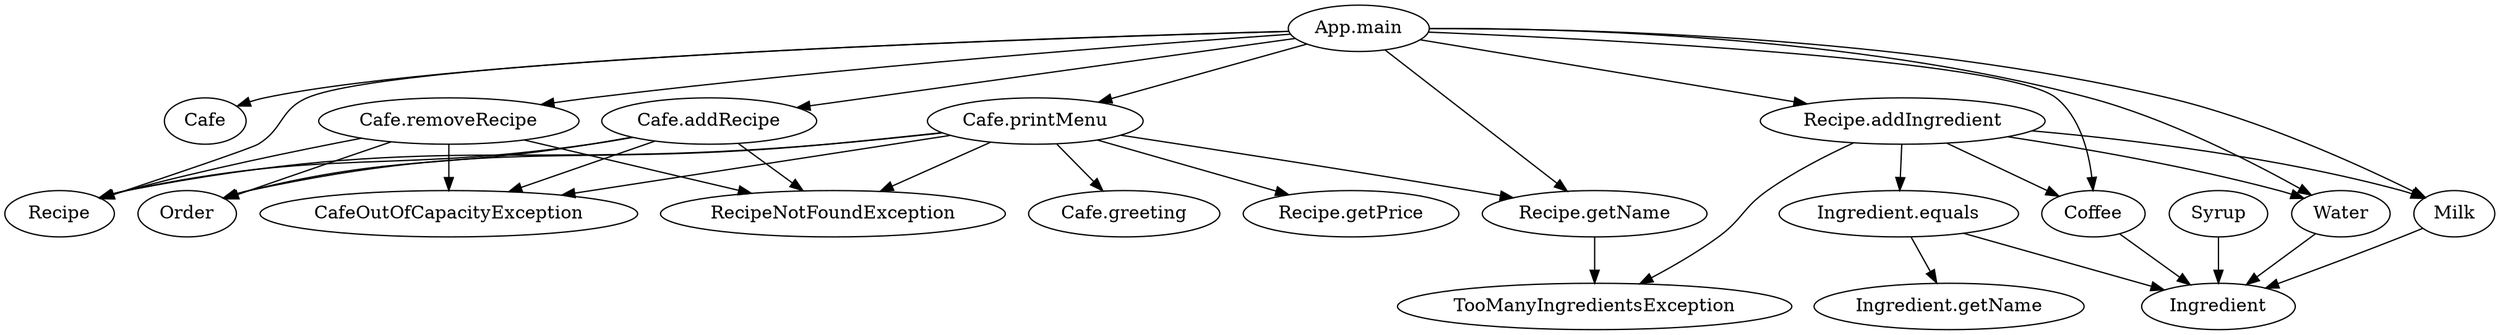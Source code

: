 digraph Cafe {
"App.main" [label="App.main"];
"Cafe" [label="Cafe"];
"Recipe" [label="Recipe"];
"Coffee" [label="Coffee"];
"Water" [label="Water"];
"Milk" [label="Milk"];
"Recipe.addIngredient" [label="Recipe.addIngredient"];
"TooManyIngredientsException" [label="TooManyIngredientsException"];
"Ingredient.equals" [label="Ingredient.equals"];
"Ingredient" [label="Ingredient"];
"Ingredient.getName" [label="Ingredient.getName"];
"Cafe.addRecipe" [label="Cafe.addRecipe"];
"CafeOutOfCapacityException" [label="CafeOutOfCapacityException"];
"RecipeNotFoundException" [label="RecipeNotFoundException"];
"Order" [label="Order"];
"Cafe.removeRecipe" [label="Cafe.removeRecipe"];
"Recipe.getName" [label="Recipe.getName"];
"Cafe.printMenu" [label="Cafe.printMenu"];
"Cafe.greeting" [label="Cafe.greeting"];
"Recipe.getPrice" [label="Recipe.getPrice"];
"Syrup" [label="Syrup"];
"App.main" -> "Cafe";
"App.main" -> "Recipe";
"App.main" -> "Coffee";
"App.main" -> "Water";
"App.main" -> "Milk";
"App.main" -> "Recipe.addIngredient";
"App.main" -> "Cafe.addRecipe";
"App.main" -> "Cafe.removeRecipe";
"App.main" -> "Recipe.getName";
"App.main" -> "Cafe.printMenu";
"Coffee" -> "Ingredient";
"Water" -> "Ingredient";
"Milk" -> "Ingredient";
"Recipe.addIngredient" -> "Coffee";
"Recipe.addIngredient" -> "TooManyIngredientsException";
"Recipe.addIngredient" -> "Ingredient.equals";
"Recipe.addIngredient" -> "Water";
"Recipe.addIngredient" -> "Milk";
"Ingredient.equals" -> "Ingredient";
"Ingredient.equals" -> "Ingredient.getName";
"Cafe.addRecipe" -> "Recipe";
"Cafe.addRecipe" -> "CafeOutOfCapacityException";
"Cafe.addRecipe" -> "RecipeNotFoundException";
"Cafe.addRecipe" -> "Order";
"Cafe.removeRecipe" -> "CafeOutOfCapacityException";
"Cafe.removeRecipe" -> "RecipeNotFoundException";
"Cafe.removeRecipe" -> "Order";
"Cafe.removeRecipe" -> "Recipe";
"Recipe.getName" -> "TooManyIngredientsException";
"Cafe.printMenu" -> "CafeOutOfCapacityException";
"Cafe.printMenu" -> "RecipeNotFoundException";
"Cafe.printMenu" -> "Order";
"Cafe.printMenu" -> "Recipe";
"Cafe.printMenu" -> "Cafe.greeting";
"Cafe.printMenu" -> "Recipe.getName";
"Cafe.printMenu" -> "Recipe.getPrice";
"Syrup" -> "Ingredient";
}
